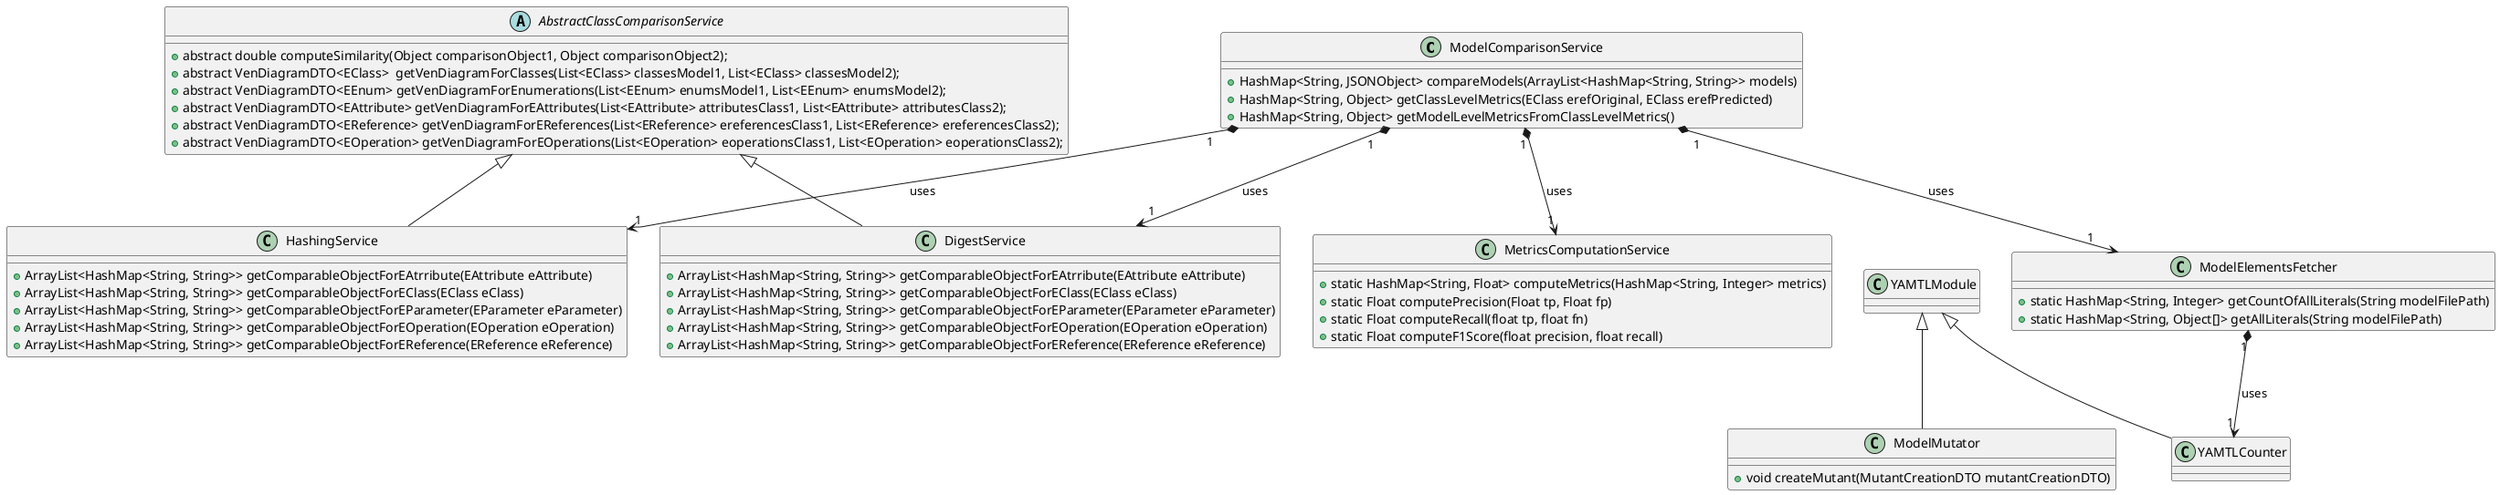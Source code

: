 @startuml

' package com.mdre.evaluation.services.modelComparisonService {

	class ModelComparisonService {
		+ HashMap<String, JSONObject> compareModels(ArrayList<HashMap<String, String>> models)
		+ HashMap<String, Object> getClassLevelMetrics(EClass erefOriginal, EClass erefPredicted)
		+ HashMap<String, Object> getModelLevelMetricsFromClassLevelMetrics()
	}

    abstract class AbstractClassComparisonService {
        + abstract double computeSimilarity(Object comparisonObject1, Object comparisonObject2);
        + abstract VenDiagramDTO<EClass>  getVenDiagramForClasses(List<EClass> classesModel1, List<EClass> classesModel2);
        + abstract VenDiagramDTO<EEnum> getVenDiagramForEnumerations(List<EEnum> enumsModel1, List<EEnum> enumsModel2);
        + abstract VenDiagramDTO<EAttribute> getVenDiagramForEAttributes(List<EAttribute> attributesClass1, List<EAttribute> attributesClass2);
        + abstract VenDiagramDTO<EReference> getVenDiagramForEReferences(List<EReference> ereferencesClass1, List<EReference> ereferencesClass2);
        + abstract VenDiagramDTO<EOperation> getVenDiagramForEOperations(List<EOperation> eoperationsClass1, List<EOperation> eoperationsClass2);
    }

    class DigestService {
        + ArrayList<HashMap<String, String>> getComparableObjectForEAtrribute(EAttribute eAttribute)
        + ArrayList<HashMap<String, String>> getComparableObjectForEClass(EClass eClass)
        + ArrayList<HashMap<String, String>> getComparableObjectForEParameter(EParameter eParameter)
        + ArrayList<HashMap<String, String>> getComparableObjectForEOperation(EOperation eOperation)
        + ArrayList<HashMap<String, String>> getComparableObjectForEReference(EReference eReference)
    }

    class HashingService {
        + ArrayList<HashMap<String, String>> getComparableObjectForEAtrribute(EAttribute eAttribute)
        + ArrayList<HashMap<String, String>> getComparableObjectForEClass(EClass eClass)
        + ArrayList<HashMap<String, String>> getComparableObjectForEParameter(EParameter eParameter)
        + ArrayList<HashMap<String, String>> getComparableObjectForEOperation(EOperation eOperation)
        + ArrayList<HashMap<String, String>> getComparableObjectForEReference(EReference eReference)
    }

    class MetricsComputationService {
        + static HashMap<String, Float> computeMetrics(HashMap<String, Integer> metrics)
        + static Float computePrecision(Float tp, Float fp)
        + static Float computeRecall(float tp, float fn)
        + static Float computeF1Score(float precision, float recall)
    }

    class ModelElementsFetcher {
	    + static HashMap<String, Integer> getCountOfAllLiterals(String modelFilePath)
        + static HashMap<String, Object[]> getAllLiterals(String modelFilePath)
    }
    ModelElementsFetcher "1" *--> "1" YAMTLCounter: uses

    class YAMTLCounter {

    }
    YAMTLModule <|-- YAMTLCounter 


    class YAMTLModule {

    }

    class ModelMutator {
        + void createMutant(MutantCreationDTO mutantCreationDTO)
    }

    YAMTLModule <|-- ModelMutator
    
    AbstractClassComparisonService <|-- DigestService
    AbstractClassComparisonService <|-- HashingService
	ModelComparisonService "1" *--> "1" ModelElementsFetcher: uses
	ModelComparisonService "1" *--> "1" DigestService: uses
	ModelComparisonService "1" *--> "1" HashingService: uses
	ModelComparisonService "1" *--> "1" MetricsComputationService: uses

' }

' package com.mdre.evaluation.dtos {
'     class DigestConfigurationDTO {
'         + Boolean INCLUDE_ENUM_NAME
'         + Boolean INCLUDE_CLASS_PARAMETERS
'         + Boolean INCLUDE_ATTRIBUTE_NAME
'         + Boolean INCLUDE_ATTRIBUTE_CONTAINING_CLASS
'         + Boolean INCLUDE_ATTRIBUTE_TYPE
'         + Boolean INCLUDE_ATTRIBUTE_LOWER_BOUND
'         + Boolean INCLUDE_ATTRIBUTE_UPPER_BOUND
'         + Boolean INCLUDE_ATTRIBUTE_IS_ORDERED
'         + Boolean INCLUDE_ATTRIBUTE_IS_UNIQUE
'         + Boolean INCLUDE_REFERENCES_NAME
'         + Boolean INCLUDE_REFERENCES_CONTAINING_CLASS
'         + Boolean INCLUDE_REFERENCES_IS_CONTAINMENT
'         + Boolean INCLUDE_REFERENCES_LOWER_BOUND
'         + Boolean INCLUDE_REFERENCES_UPPER_BOUND
'         + Boolean INCLUDE_REFERENCES_IS_ORDERED
'         + Boolean INCLUDE_REFERENCES_IS_UNIQUE
'         + Boolean INCLUDE_OPERATION_NAME
'         + Boolean INCLUDE_OPERATION_CONTAINING_CLASS
'         + Boolean INCLUDE_OPERATION_PARAMETERS
'         + Boolean INCLUDE_PARAMETER_NAME
'         + Boolean INCLUDE_PARAMETER_TYPE
'         + Boolean INCLUDE_PARAMETER_OPERATION_NAME
'     }

'     class HashingConfigurationDTO {
'         + double HASHING_THRESHOLD
'         + Boolean INCLUDE_ENUM_NAME
'         + Boolean INCLUDE_CLASS_PARAMETERS
'         + Boolean INCLUDE_ATTRIBUTE_NAME
'         + Boolean INCLUDE_ATTRIBUTE_CONTAINING_CLASS
'         + Boolean INCLUDE_ATTRIBUTE_TYPE
'         + Boolean INCLUDE_ATTRIBUTE_LOWER_BOUND
'         + Boolean INCLUDE_ATTRIBUTE_UPPER_BOUND
'         + Boolean INCLUDE_ATTRIBUTE_IS_ORDERED
'         + Boolean INCLUDE_ATTRIBUTE_IS_UNIQUE
'         + Boolean INCLUDE_REFERENCES_NAME
'         + Boolean INCLUDE_REFERENCES_CONTAINING_CLASS
'         + Boolean INCLUDE_REFERENCES_IS_CONTAINMENT
'         + Boolean INCLUDE_REFERENCES_LOWER_BOUND
'         + Boolean INCLUDE_REFERENCES_UPPER_BOUND
'         + Boolean INCLUDE_REFERENCES_IS_ORDERED
'         + Boolean INCLUDE_REFERENCES_IS_UNIQUE
'         + Boolean INCLUDE_OPERATION_NAME
'         + Boolean INCLUDE_OPERATION_CONTAINING_CLASS
'         + Boolean INCLUDE_OPERATION_PARAMETERS
'         + Boolean INCLUDE_PARAMETER_NAME
'         + Boolean INCLUDE_PARAMETER_TYPE
'         + Boolean INCLUDE_PARAMETER_OPERATION_NAME
'     }

'     class VenDiagramDTO<X> {
'         + ArrayList<MatchedElementsDTO<X>> matched
'         + ArrayList<X> onlyInModel1
'         + ArrayList<X> onlyInModel2
'     }

'     class ModelComparisonConfigurationDTO {
'         + Boolean USE_HASHING
'         + Boolean INCLUDE_ENUMS
'         + Boolean INCLUDE_CLASS_ATTRIBUTES
'         + Boolean INCLUDE_CLASS_OPERATIONS
'         + Boolean INCLUDE_CLASS_SUPERTYPES
'         + Boolean INCLUDE_CLASS_REFERENCES
'         + HashingConfigurationDTO hashingConfiguration
'         + DigestConfigurationDTO digestConfiguration
'     }
' }
' package com.mdre.evaluation.controller {
'     class ModelComparisonController {
'         + Object compareUsingDigests(MultipartFile groundTruthModel, MultipartFile predictedModel, MultipartFile config, String projectName)
'         + JsonSchemaValidatorService jsonSchemaValidatorService
'     }

'     class EmfaticToEcoreController {
'         + void run(String EMFATIC_FILE_PATH)
'         + EmfaticToEcoreService emfaticToEcoreService
'     }

'     class EcoreToEmfaticController {
'         + void run(String ECORE_FILE_PATH)
'         + EcoreToEmfaticService ecoreToEmfatic
'     }
' }
' package com.mdre.evaluation.services {
'     class JsonSchemaValidatorService {
'         + JsonSchemaValidatorService()
'         + void validate(String jsonString, String schemaKey)
'         - void loadSchema(String key, String schemaPath)
'         - Map<String, Schema> schemas
'     }
' }

' package com.mdre.evaluation.services {
'     class EmfaticToEcoreService {
'         + void run(String EMFATIC_FILE_PATH)
'     }

'     class EcoreToEmfaticService {
'         + void run(String ECORE_FILE_PATH)
'     }
' }


@enduml
